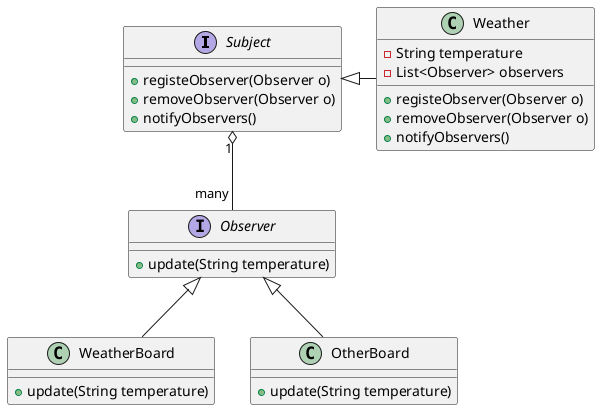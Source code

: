 @startuml

interface Subject
interface Observer
class Weather
class WeatherBoard
class OtherBoard

Subject : +registeObserver(Observer o)
Subject : +removeObserver(Observer o)
Subject : +notifyObservers()

Weather : -String temperature
Weather : -List<Observer> observers
Weather : +registeObserver(Observer o)
Weather : +removeObserver(Observer o)
Weather : +notifyObservers()

Observer : +update(String temperature)

WeatherBoard : +update(String temperature)
OtherBoard : +update(String temperature)

Subject <|-Weather
Observer <|--WeatherBoard
Observer <|--OtherBoard
Subject "1" o-- "many"Observer

@enduml